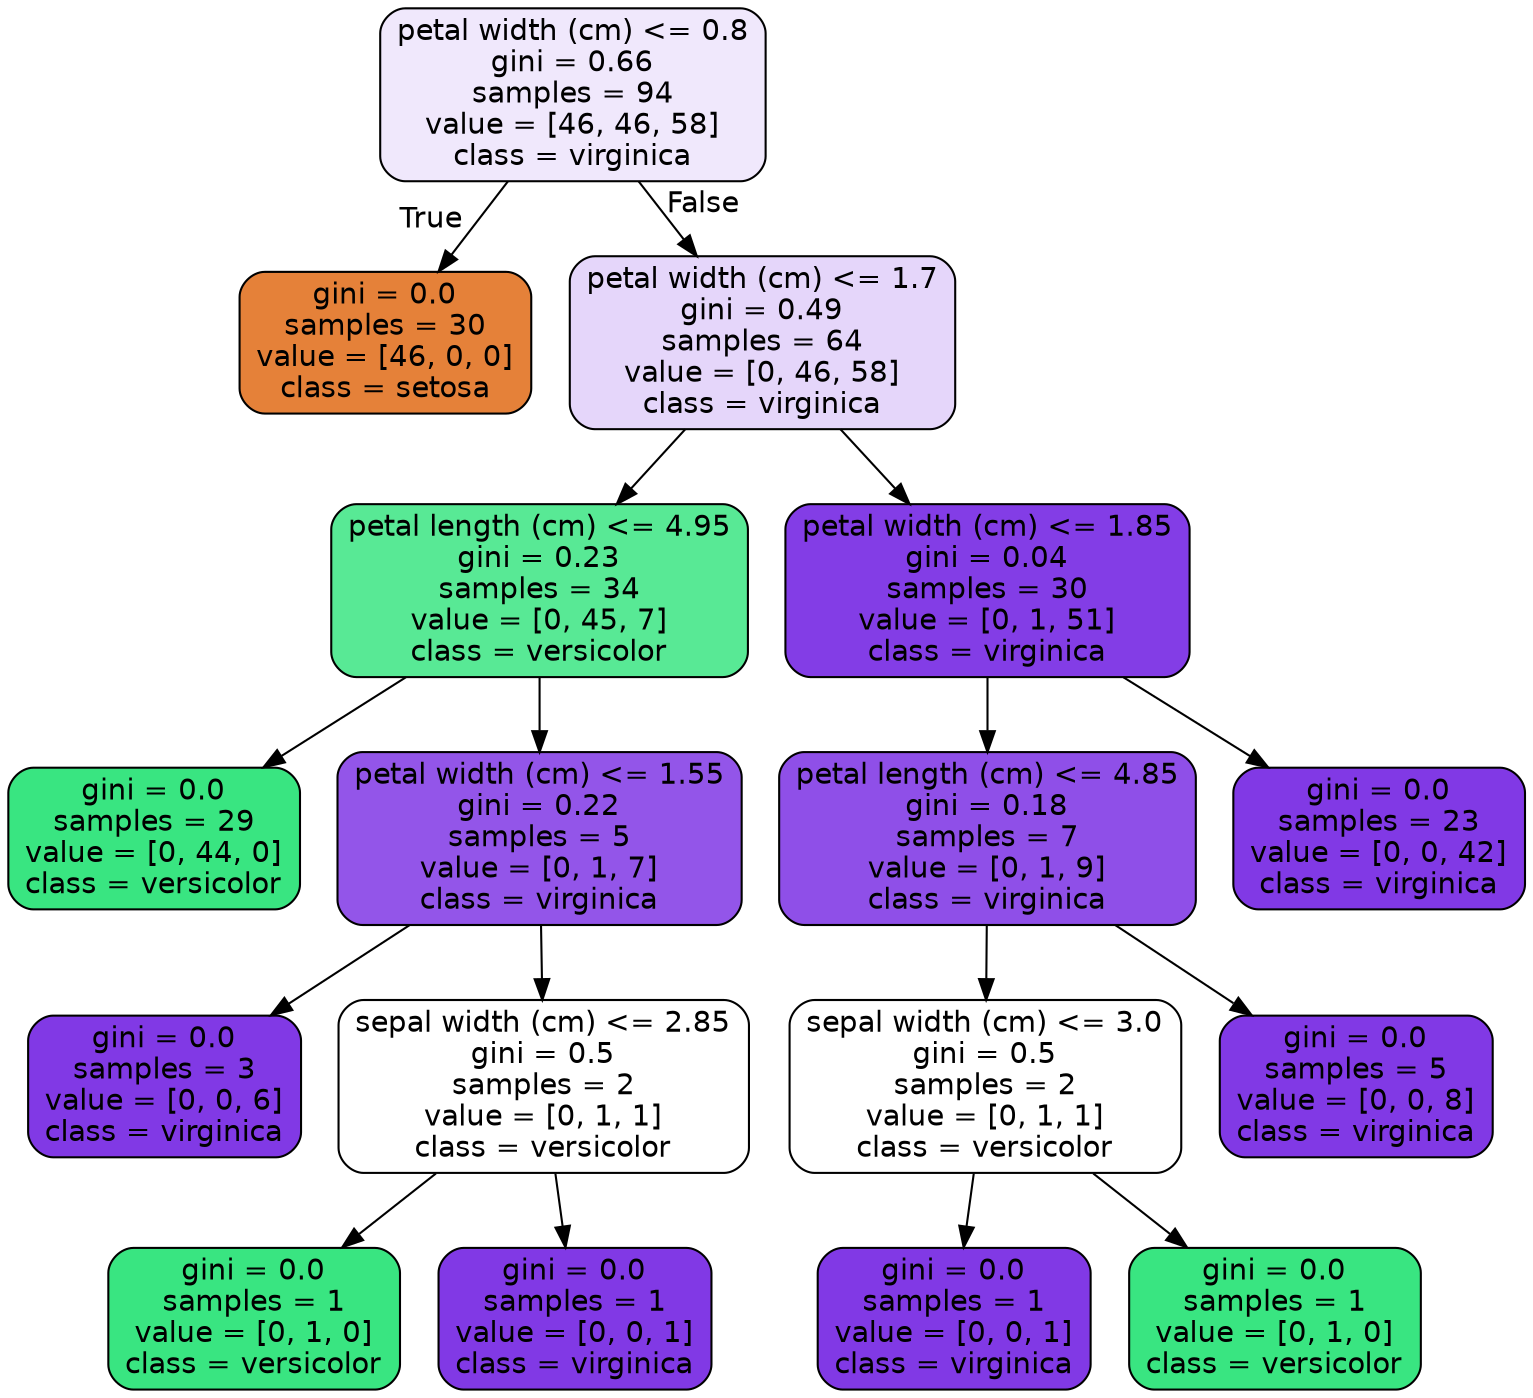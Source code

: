 digraph Tree {
node [shape=box, style="filled, rounded", color="black", fontname=helvetica] ;
edge [fontname=helvetica] ;
0 [label="petal width (cm) <= 0.8\ngini = 0.66\nsamples = 94\nvalue = [46, 46, 58]\nclass = virginica", fillcolor="#f0e8fc"] ;
1 [label="gini = 0.0\nsamples = 30\nvalue = [46, 0, 0]\nclass = setosa", fillcolor="#e58139"] ;
0 -> 1 [labeldistance=2.5, labelangle=45, headlabel="True"] ;
2 [label="petal width (cm) <= 1.7\ngini = 0.49\nsamples = 64\nvalue = [0, 46, 58]\nclass = virginica", fillcolor="#e5d6fa"] ;
0 -> 2 [labeldistance=2.5, labelangle=-45, headlabel="False"] ;
3 [label="petal length (cm) <= 4.95\ngini = 0.23\nsamples = 34\nvalue = [0, 45, 7]\nclass = versicolor", fillcolor="#58e995"] ;
2 -> 3 ;
4 [label="gini = 0.0\nsamples = 29\nvalue = [0, 44, 0]\nclass = versicolor", fillcolor="#39e581"] ;
3 -> 4 ;
5 [label="petal width (cm) <= 1.55\ngini = 0.22\nsamples = 5\nvalue = [0, 1, 7]\nclass = virginica", fillcolor="#9355e9"] ;
3 -> 5 ;
6 [label="gini = 0.0\nsamples = 3\nvalue = [0, 0, 6]\nclass = virginica", fillcolor="#8139e5"] ;
5 -> 6 ;
7 [label="sepal width (cm) <= 2.85\ngini = 0.5\nsamples = 2\nvalue = [0, 1, 1]\nclass = versicolor", fillcolor="#ffffff"] ;
5 -> 7 ;
8 [label="gini = 0.0\nsamples = 1\nvalue = [0, 1, 0]\nclass = versicolor", fillcolor="#39e581"] ;
7 -> 8 ;
9 [label="gini = 0.0\nsamples = 1\nvalue = [0, 0, 1]\nclass = virginica", fillcolor="#8139e5"] ;
7 -> 9 ;
10 [label="petal width (cm) <= 1.85\ngini = 0.04\nsamples = 30\nvalue = [0, 1, 51]\nclass = virginica", fillcolor="#833de6"] ;
2 -> 10 ;
11 [label="petal length (cm) <= 4.85\ngini = 0.18\nsamples = 7\nvalue = [0, 1, 9]\nclass = virginica", fillcolor="#8f4fe8"] ;
10 -> 11 ;
12 [label="sepal width (cm) <= 3.0\ngini = 0.5\nsamples = 2\nvalue = [0, 1, 1]\nclass = versicolor", fillcolor="#ffffff"] ;
11 -> 12 ;
13 [label="gini = 0.0\nsamples = 1\nvalue = [0, 0, 1]\nclass = virginica", fillcolor="#8139e5"] ;
12 -> 13 ;
14 [label="gini = 0.0\nsamples = 1\nvalue = [0, 1, 0]\nclass = versicolor", fillcolor="#39e581"] ;
12 -> 14 ;
15 [label="gini = 0.0\nsamples = 5\nvalue = [0, 0, 8]\nclass = virginica", fillcolor="#8139e5"] ;
11 -> 15 ;
16 [label="gini = 0.0\nsamples = 23\nvalue = [0, 0, 42]\nclass = virginica", fillcolor="#8139e5"] ;
10 -> 16 ;
}